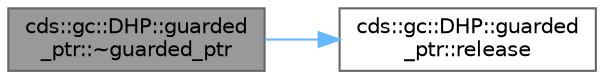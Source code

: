 digraph "cds::gc::DHP::guarded_ptr::~guarded_ptr"
{
 // LATEX_PDF_SIZE
  bgcolor="transparent";
  edge [fontname=Helvetica,fontsize=10,labelfontname=Helvetica,labelfontsize=10];
  node [fontname=Helvetica,fontsize=10,shape=box,height=0.2,width=0.4];
  rankdir="LR";
  Node1 [id="Node000001",label="cds::gc::DHP::guarded\l_ptr::~guarded_ptr",height=0.2,width=0.4,color="gray40", fillcolor="grey60", style="filled", fontcolor="black",tooltip="Clears the guarded pointer"];
  Node1 -> Node2 [id="edge1_Node000001_Node000002",color="steelblue1",style="solid",tooltip=" "];
  Node2 [id="Node000002",label="cds::gc::DHP::guarded\l_ptr::release",height=0.2,width=0.4,color="grey40", fillcolor="white", style="filled",URL="$classcds_1_1gc_1_1_d_h_p_1_1guarded__ptr.html#a76cea522148cdc4dc9cc5c1b17f2ce27",tooltip="Clears guarded pointer"];
}

